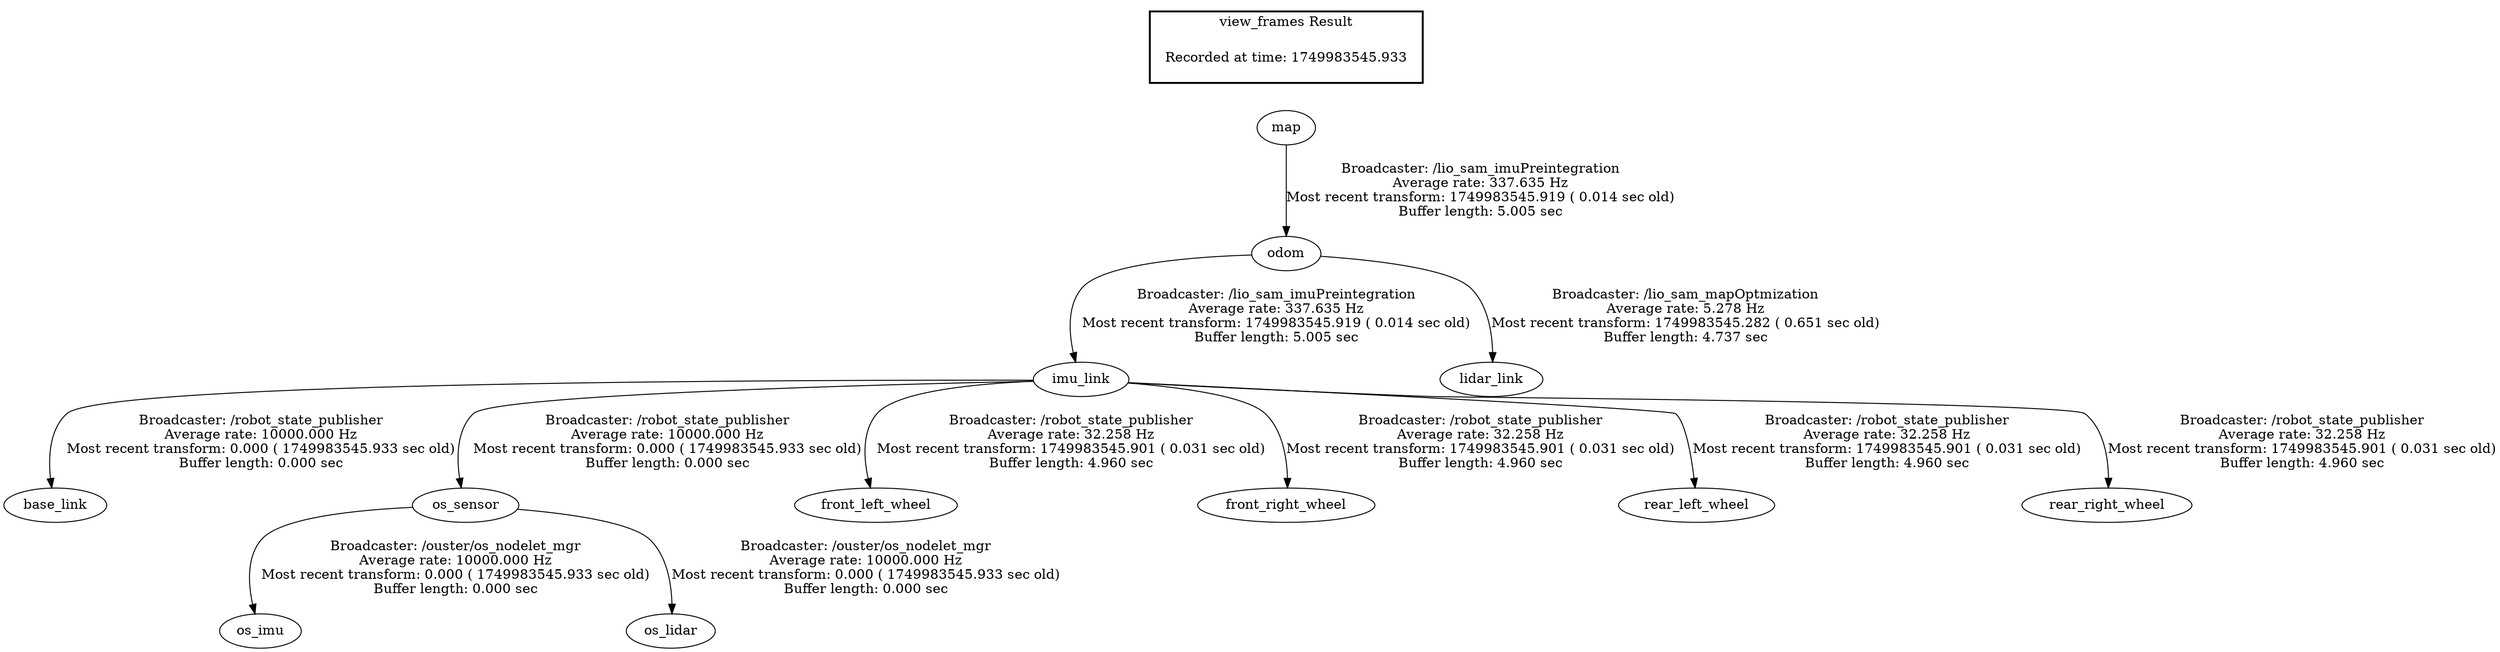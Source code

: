 digraph G {
"imu_link" -> "base_link"[label="Broadcaster: /robot_state_publisher\nAverage rate: 10000.000 Hz\nMost recent transform: 0.000 ( 1749983545.933 sec old)\nBuffer length: 0.000 sec\n"];
"odom" -> "imu_link"[label="Broadcaster: /lio_sam_imuPreintegration\nAverage rate: 337.635 Hz\nMost recent transform: 1749983545.919 ( 0.014 sec old)\nBuffer length: 5.005 sec\n"];
"os_sensor" -> "os_imu"[label="Broadcaster: /ouster/os_nodelet_mgr\nAverage rate: 10000.000 Hz\nMost recent transform: 0.000 ( 1749983545.933 sec old)\nBuffer length: 0.000 sec\n"];
"imu_link" -> "os_sensor"[label="Broadcaster: /robot_state_publisher\nAverage rate: 10000.000 Hz\nMost recent transform: 0.000 ( 1749983545.933 sec old)\nBuffer length: 0.000 sec\n"];
"os_sensor" -> "os_lidar"[label="Broadcaster: /ouster/os_nodelet_mgr\nAverage rate: 10000.000 Hz\nMost recent transform: 0.000 ( 1749983545.933 sec old)\nBuffer length: 0.000 sec\n"];
"map" -> "odom"[label="Broadcaster: /lio_sam_imuPreintegration\nAverage rate: 337.635 Hz\nMost recent transform: 1749983545.919 ( 0.014 sec old)\nBuffer length: 5.005 sec\n"];
"imu_link" -> "front_left_wheel"[label="Broadcaster: /robot_state_publisher\nAverage rate: 32.258 Hz\nMost recent transform: 1749983545.901 ( 0.031 sec old)\nBuffer length: 4.960 sec\n"];
"imu_link" -> "front_right_wheel"[label="Broadcaster: /robot_state_publisher\nAverage rate: 32.258 Hz\nMost recent transform: 1749983545.901 ( 0.031 sec old)\nBuffer length: 4.960 sec\n"];
"imu_link" -> "rear_left_wheel"[label="Broadcaster: /robot_state_publisher\nAverage rate: 32.258 Hz\nMost recent transform: 1749983545.901 ( 0.031 sec old)\nBuffer length: 4.960 sec\n"];
"imu_link" -> "rear_right_wheel"[label="Broadcaster: /robot_state_publisher\nAverage rate: 32.258 Hz\nMost recent transform: 1749983545.901 ( 0.031 sec old)\nBuffer length: 4.960 sec\n"];
"odom" -> "lidar_link"[label="Broadcaster: /lio_sam_mapOptmization\nAverage rate: 5.278 Hz\nMost recent transform: 1749983545.282 ( 0.651 sec old)\nBuffer length: 4.737 sec\n"];
edge [style=invis];
 subgraph cluster_legend { style=bold; color=black; label ="view_frames Result";
"Recorded at time: 1749983545.933"[ shape=plaintext ] ;
 }->"map";
}